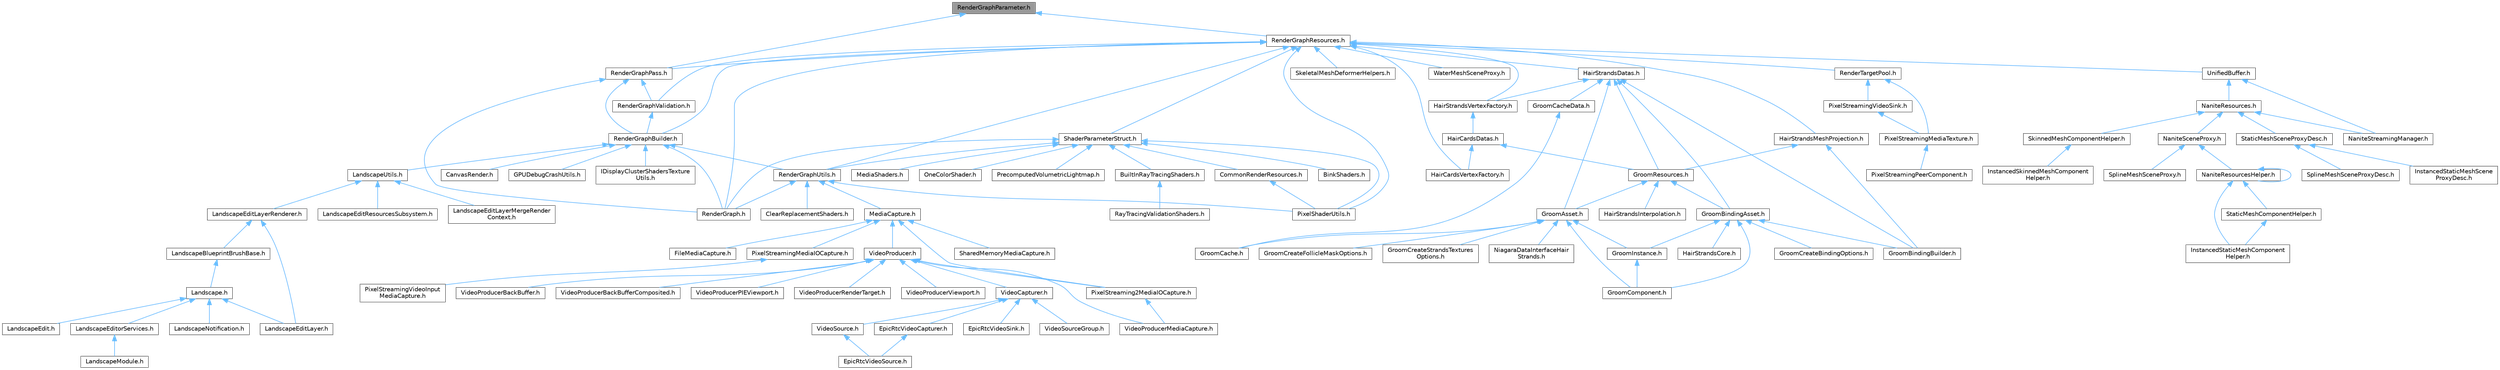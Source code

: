 digraph "RenderGraphParameter.h"
{
 // INTERACTIVE_SVG=YES
 // LATEX_PDF_SIZE
  bgcolor="transparent";
  edge [fontname=Helvetica,fontsize=10,labelfontname=Helvetica,labelfontsize=10];
  node [fontname=Helvetica,fontsize=10,shape=box,height=0.2,width=0.4];
  Node1 [id="Node000001",label="RenderGraphParameter.h",height=0.2,width=0.4,color="gray40", fillcolor="grey60", style="filled", fontcolor="black",tooltip=" "];
  Node1 -> Node2 [id="edge1_Node000001_Node000002",dir="back",color="steelblue1",style="solid",tooltip=" "];
  Node2 [id="Node000002",label="RenderGraphPass.h",height=0.2,width=0.4,color="grey40", fillcolor="white", style="filled",URL="$de/d49/RenderGraphPass_8h.html",tooltip=" "];
  Node2 -> Node3 [id="edge2_Node000002_Node000003",dir="back",color="steelblue1",style="solid",tooltip=" "];
  Node3 [id="Node000003",label="RenderGraph.h",height=0.2,width=0.4,color="grey40", fillcolor="white", style="filled",URL="$d7/dd9/RenderGraph_8h.html",tooltip=" "];
  Node2 -> Node4 [id="edge3_Node000002_Node000004",dir="back",color="steelblue1",style="solid",tooltip=" "];
  Node4 [id="Node000004",label="RenderGraphBuilder.h",height=0.2,width=0.4,color="grey40", fillcolor="white", style="filled",URL="$d4/d7b/RenderGraphBuilder_8h.html",tooltip=" "];
  Node4 -> Node5 [id="edge4_Node000004_Node000005",dir="back",color="steelblue1",style="solid",tooltip=" "];
  Node5 [id="Node000005",label="CanvasRender.h",height=0.2,width=0.4,color="grey40", fillcolor="white", style="filled",URL="$d8/d32/CanvasRender_8h.html",tooltip=" "];
  Node4 -> Node6 [id="edge5_Node000004_Node000006",dir="back",color="steelblue1",style="solid",tooltip=" "];
  Node6 [id="Node000006",label="GPUDebugCrashUtils.h",height=0.2,width=0.4,color="grey40", fillcolor="white", style="filled",URL="$d4/df2/GPUDebugCrashUtils_8h.html",tooltip=" "];
  Node4 -> Node7 [id="edge6_Node000004_Node000007",dir="back",color="steelblue1",style="solid",tooltip=" "];
  Node7 [id="Node000007",label="IDisplayClusterShadersTexture\lUtils.h",height=0.2,width=0.4,color="grey40", fillcolor="white", style="filled",URL="$d3/d83/IDisplayClusterShadersTextureUtils_8h.html",tooltip=" "];
  Node4 -> Node8 [id="edge7_Node000004_Node000008",dir="back",color="steelblue1",style="solid",tooltip=" "];
  Node8 [id="Node000008",label="LandscapeUtils.h",height=0.2,width=0.4,color="grey40", fillcolor="white", style="filled",URL="$d0/dc0/LandscapeUtils_8h.html",tooltip=" "];
  Node8 -> Node9 [id="edge8_Node000008_Node000009",dir="back",color="steelblue1",style="solid",tooltip=" "];
  Node9 [id="Node000009",label="LandscapeEditLayerMergeRender\lContext.h",height=0.2,width=0.4,color="grey40", fillcolor="white", style="filled",URL="$d1/d40/LandscapeEditLayerMergeRenderContext_8h.html",tooltip=" "];
  Node8 -> Node10 [id="edge9_Node000008_Node000010",dir="back",color="steelblue1",style="solid",tooltip=" "];
  Node10 [id="Node000010",label="LandscapeEditLayerRenderer.h",height=0.2,width=0.4,color="grey40", fillcolor="white", style="filled",URL="$d4/ddf/LandscapeEditLayerRenderer_8h.html",tooltip=" "];
  Node10 -> Node11 [id="edge10_Node000010_Node000011",dir="back",color="steelblue1",style="solid",tooltip=" "];
  Node11 [id="Node000011",label="LandscapeBlueprintBrushBase.h",height=0.2,width=0.4,color="grey40", fillcolor="white", style="filled",URL="$d5/de5/LandscapeBlueprintBrushBase_8h.html",tooltip=" "];
  Node11 -> Node12 [id="edge11_Node000011_Node000012",dir="back",color="steelblue1",style="solid",tooltip=" "];
  Node12 [id="Node000012",label="Landscape.h",height=0.2,width=0.4,color="grey40", fillcolor="white", style="filled",URL="$d5/dd6/Landscape_8h.html",tooltip=" "];
  Node12 -> Node13 [id="edge12_Node000012_Node000013",dir="back",color="steelblue1",style="solid",tooltip=" "];
  Node13 [id="Node000013",label="LandscapeEdit.h",height=0.2,width=0.4,color="grey40", fillcolor="white", style="filled",URL="$df/d61/LandscapeEdit_8h.html",tooltip=" "];
  Node12 -> Node14 [id="edge13_Node000012_Node000014",dir="back",color="steelblue1",style="solid",tooltip=" "];
  Node14 [id="Node000014",label="LandscapeEditLayer.h",height=0.2,width=0.4,color="grey40", fillcolor="white", style="filled",URL="$d2/d34/LandscapeEditLayer_8h.html",tooltip=" "];
  Node12 -> Node15 [id="edge14_Node000012_Node000015",dir="back",color="steelblue1",style="solid",tooltip=" "];
  Node15 [id="Node000015",label="LandscapeEditorServices.h",height=0.2,width=0.4,color="grey40", fillcolor="white", style="filled",URL="$d0/de9/LandscapeEditorServices_8h.html",tooltip=" "];
  Node15 -> Node16 [id="edge15_Node000015_Node000016",dir="back",color="steelblue1",style="solid",tooltip=" "];
  Node16 [id="Node000016",label="LandscapeModule.h",height=0.2,width=0.4,color="grey40", fillcolor="white", style="filled",URL="$db/d88/LandscapeModule_8h.html",tooltip=" "];
  Node12 -> Node17 [id="edge16_Node000012_Node000017",dir="back",color="steelblue1",style="solid",tooltip=" "];
  Node17 [id="Node000017",label="LandscapeNotification.h",height=0.2,width=0.4,color="grey40", fillcolor="white", style="filled",URL="$d7/de3/LandscapeNotification_8h.html",tooltip=" "];
  Node10 -> Node14 [id="edge17_Node000010_Node000014",dir="back",color="steelblue1",style="solid",tooltip=" "];
  Node8 -> Node18 [id="edge18_Node000008_Node000018",dir="back",color="steelblue1",style="solid",tooltip=" "];
  Node18 [id="Node000018",label="LandscapeEditResourcesSubsystem.h",height=0.2,width=0.4,color="grey40", fillcolor="white", style="filled",URL="$db/d28/LandscapeEditResourcesSubsystem_8h.html",tooltip=" "];
  Node4 -> Node3 [id="edge19_Node000004_Node000003",dir="back",color="steelblue1",style="solid",tooltip=" "];
  Node4 -> Node19 [id="edge20_Node000004_Node000019",dir="back",color="steelblue1",style="solid",tooltip=" "];
  Node19 [id="Node000019",label="RenderGraphUtils.h",height=0.2,width=0.4,color="grey40", fillcolor="white", style="filled",URL="$d6/d45/RenderGraphUtils_8h.html",tooltip=" "];
  Node19 -> Node20 [id="edge21_Node000019_Node000020",dir="back",color="steelblue1",style="solid",tooltip=" "];
  Node20 [id="Node000020",label="ClearReplacementShaders.h",height=0.2,width=0.4,color="grey40", fillcolor="white", style="filled",URL="$d9/d4e/ClearReplacementShaders_8h.html",tooltip=" "];
  Node19 -> Node21 [id="edge22_Node000019_Node000021",dir="back",color="steelblue1",style="solid",tooltip=" "];
  Node21 [id="Node000021",label="MediaCapture.h",height=0.2,width=0.4,color="grey40", fillcolor="white", style="filled",URL="$d2/d9c/MediaCapture_8h.html",tooltip=" "];
  Node21 -> Node22 [id="edge23_Node000021_Node000022",dir="back",color="steelblue1",style="solid",tooltip=" "];
  Node22 [id="Node000022",label="FileMediaCapture.h",height=0.2,width=0.4,color="grey40", fillcolor="white", style="filled",URL="$da/d0b/FileMediaCapture_8h.html",tooltip=" "];
  Node21 -> Node23 [id="edge24_Node000021_Node000023",dir="back",color="steelblue1",style="solid",tooltip=" "];
  Node23 [id="Node000023",label="PixelStreaming2MediaIOCapture.h",height=0.2,width=0.4,color="grey40", fillcolor="white", style="filled",URL="$d3/d67/PixelStreaming2MediaIOCapture_8h.html",tooltip=" "];
  Node23 -> Node24 [id="edge25_Node000023_Node000024",dir="back",color="steelblue1",style="solid",tooltip=" "];
  Node24 [id="Node000024",label="VideoProducerMediaCapture.h",height=0.2,width=0.4,color="grey40", fillcolor="white", style="filled",URL="$db/df1/VideoProducerMediaCapture_8h.html",tooltip=" "];
  Node21 -> Node25 [id="edge26_Node000021_Node000025",dir="back",color="steelblue1",style="solid",tooltip=" "];
  Node25 [id="Node000025",label="PixelStreamingMediaIOCapture.h",height=0.2,width=0.4,color="grey40", fillcolor="white", style="filled",URL="$df/dfa/PixelStreamingMediaIOCapture_8h.html",tooltip=" "];
  Node25 -> Node26 [id="edge27_Node000025_Node000026",dir="back",color="steelblue1",style="solid",tooltip=" "];
  Node26 [id="Node000026",label="PixelStreamingVideoInput\lMediaCapture.h",height=0.2,width=0.4,color="grey40", fillcolor="white", style="filled",URL="$d1/dd3/PixelStreamingVideoInputMediaCapture_8h.html",tooltip=" "];
  Node21 -> Node27 [id="edge28_Node000021_Node000027",dir="back",color="steelblue1",style="solid",tooltip=" "];
  Node27 [id="Node000027",label="SharedMemoryMediaCapture.h",height=0.2,width=0.4,color="grey40", fillcolor="white", style="filled",URL="$d7/d60/SharedMemoryMediaCapture_8h.html",tooltip=" "];
  Node21 -> Node28 [id="edge29_Node000021_Node000028",dir="back",color="steelblue1",style="solid",tooltip=" "];
  Node28 [id="Node000028",label="VideoProducer.h",height=0.2,width=0.4,color="grey40", fillcolor="white", style="filled",URL="$da/d79/VideoProducer_8h.html",tooltip=" "];
  Node28 -> Node23 [id="edge30_Node000028_Node000023",dir="back",color="steelblue1",style="solid",tooltip=" "];
  Node28 -> Node29 [id="edge31_Node000028_Node000029",dir="back",color="steelblue1",style="solid",tooltip=" "];
  Node29 [id="Node000029",label="VideoCapturer.h",height=0.2,width=0.4,color="grey40", fillcolor="white", style="filled",URL="$d0/da2/VideoCapturer_8h.html",tooltip=" "];
  Node29 -> Node30 [id="edge32_Node000029_Node000030",dir="back",color="steelblue1",style="solid",tooltip=" "];
  Node30 [id="Node000030",label="EpicRtcVideoCapturer.h",height=0.2,width=0.4,color="grey40", fillcolor="white", style="filled",URL="$d9/df6/EpicRtcVideoCapturer_8h.html",tooltip=" "];
  Node30 -> Node31 [id="edge33_Node000030_Node000031",dir="back",color="steelblue1",style="solid",tooltip=" "];
  Node31 [id="Node000031",label="EpicRtcVideoSource.h",height=0.2,width=0.4,color="grey40", fillcolor="white", style="filled",URL="$da/dcc/EpicRtcVideoSource_8h.html",tooltip=" "];
  Node29 -> Node32 [id="edge34_Node000029_Node000032",dir="back",color="steelblue1",style="solid",tooltip=" "];
  Node32 [id="Node000032",label="EpicRtcVideoSink.h",height=0.2,width=0.4,color="grey40", fillcolor="white", style="filled",URL="$d1/d21/EpicRtcVideoSink_8h.html",tooltip=" "];
  Node29 -> Node33 [id="edge35_Node000029_Node000033",dir="back",color="steelblue1",style="solid",tooltip=" "];
  Node33 [id="Node000033",label="VideoSource.h",height=0.2,width=0.4,color="grey40", fillcolor="white", style="filled",URL="$d4/d01/VideoSource_8h.html",tooltip=" "];
  Node33 -> Node31 [id="edge36_Node000033_Node000031",dir="back",color="steelblue1",style="solid",tooltip=" "];
  Node29 -> Node34 [id="edge37_Node000029_Node000034",dir="back",color="steelblue1",style="solid",tooltip=" "];
  Node34 [id="Node000034",label="VideoSourceGroup.h",height=0.2,width=0.4,color="grey40", fillcolor="white", style="filled",URL="$d6/d38/VideoSourceGroup_8h.html",tooltip=" "];
  Node28 -> Node35 [id="edge38_Node000028_Node000035",dir="back",color="steelblue1",style="solid",tooltip=" "];
  Node35 [id="Node000035",label="VideoProducerBackBuffer.h",height=0.2,width=0.4,color="grey40", fillcolor="white", style="filled",URL="$d0/d18/VideoProducerBackBuffer_8h.html",tooltip=" "];
  Node28 -> Node36 [id="edge39_Node000028_Node000036",dir="back",color="steelblue1",style="solid",tooltip=" "];
  Node36 [id="Node000036",label="VideoProducerBackBufferComposited.h",height=0.2,width=0.4,color="grey40", fillcolor="white", style="filled",URL="$d5/d3e/VideoProducerBackBufferComposited_8h.html",tooltip=" "];
  Node28 -> Node24 [id="edge40_Node000028_Node000024",dir="back",color="steelblue1",style="solid",tooltip=" "];
  Node28 -> Node37 [id="edge41_Node000028_Node000037",dir="back",color="steelblue1",style="solid",tooltip=" "];
  Node37 [id="Node000037",label="VideoProducerPIEViewport.h",height=0.2,width=0.4,color="grey40", fillcolor="white", style="filled",URL="$dc/df8/VideoProducerPIEViewport_8h.html",tooltip=" "];
  Node28 -> Node38 [id="edge42_Node000028_Node000038",dir="back",color="steelblue1",style="solid",tooltip=" "];
  Node38 [id="Node000038",label="VideoProducerRenderTarget.h",height=0.2,width=0.4,color="grey40", fillcolor="white", style="filled",URL="$de/df9/VideoProducerRenderTarget_8h.html",tooltip=" "];
  Node28 -> Node39 [id="edge43_Node000028_Node000039",dir="back",color="steelblue1",style="solid",tooltip=" "];
  Node39 [id="Node000039",label="VideoProducerViewport.h",height=0.2,width=0.4,color="grey40", fillcolor="white", style="filled",URL="$d8/d79/VideoProducerViewport_8h.html",tooltip=" "];
  Node19 -> Node40 [id="edge44_Node000019_Node000040",dir="back",color="steelblue1",style="solid",tooltip=" "];
  Node40 [id="Node000040",label="PixelShaderUtils.h",height=0.2,width=0.4,color="grey40", fillcolor="white", style="filled",URL="$d1/dc7/PixelShaderUtils_8h.html",tooltip=" "];
  Node19 -> Node3 [id="edge45_Node000019_Node000003",dir="back",color="steelblue1",style="solid",tooltip=" "];
  Node2 -> Node41 [id="edge46_Node000002_Node000041",dir="back",color="steelblue1",style="solid",tooltip=" "];
  Node41 [id="Node000041",label="RenderGraphValidation.h",height=0.2,width=0.4,color="grey40", fillcolor="white", style="filled",URL="$db/dc5/RenderGraphValidation_8h.html",tooltip=" "];
  Node41 -> Node4 [id="edge47_Node000041_Node000004",dir="back",color="steelblue1",style="solid",tooltip=" "];
  Node1 -> Node42 [id="edge48_Node000001_Node000042",dir="back",color="steelblue1",style="solid",tooltip=" "];
  Node42 [id="Node000042",label="RenderGraphResources.h",height=0.2,width=0.4,color="grey40", fillcolor="white", style="filled",URL="$da/da0/RenderGraphResources_8h.html",tooltip=" "];
  Node42 -> Node43 [id="edge49_Node000042_Node000043",dir="back",color="steelblue1",style="solid",tooltip=" "];
  Node43 [id="Node000043",label="HairCardsVertexFactory.h",height=0.2,width=0.4,color="grey40", fillcolor="white", style="filled",URL="$de/d8e/HairCardsVertexFactory_8h.html",tooltip=" "];
  Node42 -> Node44 [id="edge50_Node000042_Node000044",dir="back",color="steelblue1",style="solid",tooltip=" "];
  Node44 [id="Node000044",label="HairStrandsDatas.h",height=0.2,width=0.4,color="grey40", fillcolor="white", style="filled",URL="$d6/daf/HairStrandsDatas_8h.html",tooltip=" "];
  Node44 -> Node45 [id="edge51_Node000044_Node000045",dir="back",color="steelblue1",style="solid",tooltip=" "];
  Node45 [id="Node000045",label="GroomAsset.h",height=0.2,width=0.4,color="grey40", fillcolor="white", style="filled",URL="$d8/df1/GroomAsset_8h.html",tooltip=" "];
  Node45 -> Node46 [id="edge52_Node000045_Node000046",dir="back",color="steelblue1",style="solid",tooltip=" "];
  Node46 [id="Node000046",label="GroomCache.h",height=0.2,width=0.4,color="grey40", fillcolor="white", style="filled",URL="$d7/d6e/GroomCache_8h.html",tooltip=" "];
  Node45 -> Node47 [id="edge53_Node000045_Node000047",dir="back",color="steelblue1",style="solid",tooltip=" "];
  Node47 [id="Node000047",label="GroomComponent.h",height=0.2,width=0.4,color="grey40", fillcolor="white", style="filled",URL="$de/d2e/GroomComponent_8h.html",tooltip=" "];
  Node45 -> Node48 [id="edge54_Node000045_Node000048",dir="back",color="steelblue1",style="solid",tooltip=" "];
  Node48 [id="Node000048",label="GroomCreateFollicleMaskOptions.h",height=0.2,width=0.4,color="grey40", fillcolor="white", style="filled",URL="$d7/d8b/GroomCreateFollicleMaskOptions_8h.html",tooltip=" "];
  Node45 -> Node49 [id="edge55_Node000045_Node000049",dir="back",color="steelblue1",style="solid",tooltip=" "];
  Node49 [id="Node000049",label="GroomCreateStrandsTextures\lOptions.h",height=0.2,width=0.4,color="grey40", fillcolor="white", style="filled",URL="$da/dfc/GroomCreateStrandsTexturesOptions_8h.html",tooltip=" "];
  Node45 -> Node50 [id="edge56_Node000045_Node000050",dir="back",color="steelblue1",style="solid",tooltip=" "];
  Node50 [id="Node000050",label="GroomInstance.h",height=0.2,width=0.4,color="grey40", fillcolor="white", style="filled",URL="$dd/d47/GroomInstance_8h.html",tooltip=" "];
  Node50 -> Node47 [id="edge57_Node000050_Node000047",dir="back",color="steelblue1",style="solid",tooltip=" "];
  Node45 -> Node51 [id="edge58_Node000045_Node000051",dir="back",color="steelblue1",style="solid",tooltip=" "];
  Node51 [id="Node000051",label="NiagaraDataInterfaceHair\lStrands.h",height=0.2,width=0.4,color="grey40", fillcolor="white", style="filled",URL="$da/dd2/NiagaraDataInterfaceHairStrands_8h.html",tooltip=" "];
  Node44 -> Node52 [id="edge59_Node000044_Node000052",dir="back",color="steelblue1",style="solid",tooltip=" "];
  Node52 [id="Node000052",label="GroomBindingAsset.h",height=0.2,width=0.4,color="grey40", fillcolor="white", style="filled",URL="$de/d26/GroomBindingAsset_8h.html",tooltip=" "];
  Node52 -> Node53 [id="edge60_Node000052_Node000053",dir="back",color="steelblue1",style="solid",tooltip=" "];
  Node53 [id="Node000053",label="GroomBindingBuilder.h",height=0.2,width=0.4,color="grey40", fillcolor="white", style="filled",URL="$d2/d2f/GroomBindingBuilder_8h.html",tooltip=" "];
  Node52 -> Node47 [id="edge61_Node000052_Node000047",dir="back",color="steelblue1",style="solid",tooltip=" "];
  Node52 -> Node54 [id="edge62_Node000052_Node000054",dir="back",color="steelblue1",style="solid",tooltip=" "];
  Node54 [id="Node000054",label="GroomCreateBindingOptions.h",height=0.2,width=0.4,color="grey40", fillcolor="white", style="filled",URL="$d5/dba/GroomCreateBindingOptions_8h.html",tooltip=" "];
  Node52 -> Node50 [id="edge63_Node000052_Node000050",dir="back",color="steelblue1",style="solid",tooltip=" "];
  Node52 -> Node55 [id="edge64_Node000052_Node000055",dir="back",color="steelblue1",style="solid",tooltip=" "];
  Node55 [id="Node000055",label="HairStrandsCore.h",height=0.2,width=0.4,color="grey40", fillcolor="white", style="filled",URL="$d7/def/HairStrandsCore_8h.html",tooltip=" "];
  Node44 -> Node53 [id="edge65_Node000044_Node000053",dir="back",color="steelblue1",style="solid",tooltip=" "];
  Node44 -> Node56 [id="edge66_Node000044_Node000056",dir="back",color="steelblue1",style="solid",tooltip=" "];
  Node56 [id="Node000056",label="GroomCacheData.h",height=0.2,width=0.4,color="grey40", fillcolor="white", style="filled",URL="$d3/d80/GroomCacheData_8h.html",tooltip=" "];
  Node56 -> Node46 [id="edge67_Node000056_Node000046",dir="back",color="steelblue1",style="solid",tooltip=" "];
  Node44 -> Node57 [id="edge68_Node000044_Node000057",dir="back",color="steelblue1",style="solid",tooltip=" "];
  Node57 [id="Node000057",label="GroomResources.h",height=0.2,width=0.4,color="grey40", fillcolor="white", style="filled",URL="$d0/d70/GroomResources_8h.html",tooltip=" "];
  Node57 -> Node45 [id="edge69_Node000057_Node000045",dir="back",color="steelblue1",style="solid",tooltip=" "];
  Node57 -> Node52 [id="edge70_Node000057_Node000052",dir="back",color="steelblue1",style="solid",tooltip=" "];
  Node57 -> Node58 [id="edge71_Node000057_Node000058",dir="back",color="steelblue1",style="solid",tooltip=" "];
  Node58 [id="Node000058",label="HairStrandsInterpolation.h",height=0.2,width=0.4,color="grey40", fillcolor="white", style="filled",URL="$de/dab/HairStrandsInterpolation_8h.html",tooltip=" "];
  Node44 -> Node59 [id="edge72_Node000044_Node000059",dir="back",color="steelblue1",style="solid",tooltip=" "];
  Node59 [id="Node000059",label="HairStrandsVertexFactory.h",height=0.2,width=0.4,color="grey40", fillcolor="white", style="filled",URL="$d0/d1c/HairStrandsVertexFactory_8h.html",tooltip=" "];
  Node59 -> Node60 [id="edge73_Node000059_Node000060",dir="back",color="steelblue1",style="solid",tooltip=" "];
  Node60 [id="Node000060",label="HairCardsDatas.h",height=0.2,width=0.4,color="grey40", fillcolor="white", style="filled",URL="$da/d01/HairCardsDatas_8h.html",tooltip=" "];
  Node60 -> Node57 [id="edge74_Node000060_Node000057",dir="back",color="steelblue1",style="solid",tooltip=" "];
  Node60 -> Node43 [id="edge75_Node000060_Node000043",dir="back",color="steelblue1",style="solid",tooltip=" "];
  Node42 -> Node61 [id="edge76_Node000042_Node000061",dir="back",color="steelblue1",style="solid",tooltip=" "];
  Node61 [id="Node000061",label="HairStrandsMeshProjection.h",height=0.2,width=0.4,color="grey40", fillcolor="white", style="filled",URL="$d9/d55/HairStrandsMeshProjection_8h.html",tooltip=" "];
  Node61 -> Node53 [id="edge77_Node000061_Node000053",dir="back",color="steelblue1",style="solid",tooltip=" "];
  Node61 -> Node57 [id="edge78_Node000061_Node000057",dir="back",color="steelblue1",style="solid",tooltip=" "];
  Node42 -> Node59 [id="edge79_Node000042_Node000059",dir="back",color="steelblue1",style="solid",tooltip=" "];
  Node42 -> Node40 [id="edge80_Node000042_Node000040",dir="back",color="steelblue1",style="solid",tooltip=" "];
  Node42 -> Node3 [id="edge81_Node000042_Node000003",dir="back",color="steelblue1",style="solid",tooltip=" "];
  Node42 -> Node4 [id="edge82_Node000042_Node000004",dir="back",color="steelblue1",style="solid",tooltip=" "];
  Node42 -> Node2 [id="edge83_Node000042_Node000002",dir="back",color="steelblue1",style="solid",tooltip=" "];
  Node42 -> Node19 [id="edge84_Node000042_Node000019",dir="back",color="steelblue1",style="solid",tooltip=" "];
  Node42 -> Node41 [id="edge85_Node000042_Node000041",dir="back",color="steelblue1",style="solid",tooltip=" "];
  Node42 -> Node62 [id="edge86_Node000042_Node000062",dir="back",color="steelblue1",style="solid",tooltip=" "];
  Node62 [id="Node000062",label="RenderTargetPool.h",height=0.2,width=0.4,color="grey40", fillcolor="white", style="filled",URL="$d5/d5a/RenderTargetPool_8h.html",tooltip=" "];
  Node62 -> Node63 [id="edge87_Node000062_Node000063",dir="back",color="steelblue1",style="solid",tooltip=" "];
  Node63 [id="Node000063",label="PixelStreamingMediaTexture.h",height=0.2,width=0.4,color="grey40", fillcolor="white", style="filled",URL="$dc/d93/PixelStreamingMediaTexture_8h.html",tooltip=" "];
  Node63 -> Node64 [id="edge88_Node000063_Node000064",dir="back",color="steelblue1",style="solid",tooltip=" "];
  Node64 [id="Node000064",label="PixelStreamingPeerComponent.h",height=0.2,width=0.4,color="grey40", fillcolor="white", style="filled",URL="$de/d4d/PixelStreamingPeerComponent_8h.html",tooltip=" "];
  Node62 -> Node65 [id="edge89_Node000062_Node000065",dir="back",color="steelblue1",style="solid",tooltip=" "];
  Node65 [id="Node000065",label="PixelStreamingVideoSink.h",height=0.2,width=0.4,color="grey40", fillcolor="white", style="filled",URL="$da/deb/PixelStreamingVideoSink_8h.html",tooltip=" "];
  Node65 -> Node63 [id="edge90_Node000065_Node000063",dir="back",color="steelblue1",style="solid",tooltip=" "];
  Node42 -> Node66 [id="edge91_Node000042_Node000066",dir="back",color="steelblue1",style="solid",tooltip=" "];
  Node66 [id="Node000066",label="ShaderParameterStruct.h",height=0.2,width=0.4,color="grey40", fillcolor="white", style="filled",URL="$dc/d10/ShaderParameterStruct_8h.html",tooltip=" "];
  Node66 -> Node67 [id="edge92_Node000066_Node000067",dir="back",color="steelblue1",style="solid",tooltip=" "];
  Node67 [id="Node000067",label="BinkShaders.h",height=0.2,width=0.4,color="grey40", fillcolor="white", style="filled",URL="$d8/d97/BinkShaders_8h.html",tooltip=" "];
  Node66 -> Node68 [id="edge93_Node000066_Node000068",dir="back",color="steelblue1",style="solid",tooltip=" "];
  Node68 [id="Node000068",label="BuiltInRayTracingShaders.h",height=0.2,width=0.4,color="grey40", fillcolor="white", style="filled",URL="$d4/d9b/BuiltInRayTracingShaders_8h.html",tooltip=" "];
  Node68 -> Node69 [id="edge94_Node000068_Node000069",dir="back",color="steelblue1",style="solid",tooltip=" "];
  Node69 [id="Node000069",label="RayTracingValidationShaders.h",height=0.2,width=0.4,color="grey40", fillcolor="white", style="filled",URL="$d2/d6c/RayTracingValidationShaders_8h.html",tooltip=" "];
  Node66 -> Node70 [id="edge95_Node000066_Node000070",dir="back",color="steelblue1",style="solid",tooltip=" "];
  Node70 [id="Node000070",label="CommonRenderResources.h",height=0.2,width=0.4,color="grey40", fillcolor="white", style="filled",URL="$d3/d27/CommonRenderResources_8h.html",tooltip=" "];
  Node70 -> Node40 [id="edge96_Node000070_Node000040",dir="back",color="steelblue1",style="solid",tooltip=" "];
  Node66 -> Node71 [id="edge97_Node000066_Node000071",dir="back",color="steelblue1",style="solid",tooltip=" "];
  Node71 [id="Node000071",label="MediaShaders.h",height=0.2,width=0.4,color="grey40", fillcolor="white", style="filled",URL="$de/dcb/MediaShaders_8h.html",tooltip=" "];
  Node66 -> Node72 [id="edge98_Node000066_Node000072",dir="back",color="steelblue1",style="solid",tooltip=" "];
  Node72 [id="Node000072",label="OneColorShader.h",height=0.2,width=0.4,color="grey40", fillcolor="white", style="filled",URL="$dc/d2c/OneColorShader_8h.html",tooltip=" "];
  Node66 -> Node40 [id="edge99_Node000066_Node000040",dir="back",color="steelblue1",style="solid",tooltip=" "];
  Node66 -> Node73 [id="edge100_Node000066_Node000073",dir="back",color="steelblue1",style="solid",tooltip=" "];
  Node73 [id="Node000073",label="PrecomputedVolumetricLightmap.h",height=0.2,width=0.4,color="grey40", fillcolor="white", style="filled",URL="$d8/d75/PrecomputedVolumetricLightmap_8h.html",tooltip=" "];
  Node66 -> Node3 [id="edge101_Node000066_Node000003",dir="back",color="steelblue1",style="solid",tooltip=" "];
  Node66 -> Node19 [id="edge102_Node000066_Node000019",dir="back",color="steelblue1",style="solid",tooltip=" "];
  Node42 -> Node74 [id="edge103_Node000042_Node000074",dir="back",color="steelblue1",style="solid",tooltip=" "];
  Node74 [id="Node000074",label="SkeletalMeshDeformerHelpers.h",height=0.2,width=0.4,color="grey40", fillcolor="white", style="filled",URL="$de/dc7/SkeletalMeshDeformerHelpers_8h.html",tooltip=" "];
  Node42 -> Node75 [id="edge104_Node000042_Node000075",dir="back",color="steelblue1",style="solid",tooltip=" "];
  Node75 [id="Node000075",label="UnifiedBuffer.h",height=0.2,width=0.4,color="grey40", fillcolor="white", style="filled",URL="$d3/d39/UnifiedBuffer_8h.html",tooltip=" "];
  Node75 -> Node76 [id="edge105_Node000075_Node000076",dir="back",color="steelblue1",style="solid",tooltip=" "];
  Node76 [id="Node000076",label="NaniteResources.h",height=0.2,width=0.4,color="grey40", fillcolor="white", style="filled",URL="$d7/d8b/NaniteResources_8h.html",tooltip=" "];
  Node76 -> Node77 [id="edge106_Node000076_Node000077",dir="back",color="steelblue1",style="solid",tooltip=" "];
  Node77 [id="Node000077",label="NaniteSceneProxy.h",height=0.2,width=0.4,color="grey40", fillcolor="white", style="filled",URL="$de/dae/NaniteSceneProxy_8h.html",tooltip=" "];
  Node77 -> Node78 [id="edge107_Node000077_Node000078",dir="back",color="steelblue1",style="solid",tooltip=" "];
  Node78 [id="Node000078",label="NaniteResourcesHelper.h",height=0.2,width=0.4,color="grey40", fillcolor="white", style="filled",URL="$dc/d48/NaniteResourcesHelper_8h.html",tooltip=" "];
  Node78 -> Node79 [id="edge108_Node000078_Node000079",dir="back",color="steelblue1",style="solid",tooltip=" "];
  Node79 [id="Node000079",label="InstancedStaticMeshComponent\lHelper.h",height=0.2,width=0.4,color="grey40", fillcolor="white", style="filled",URL="$dc/dc7/InstancedStaticMeshComponentHelper_8h.html",tooltip=" "];
  Node78 -> Node78 [id="edge109_Node000078_Node000078",dir="back",color="steelblue1",style="solid",tooltip=" "];
  Node78 -> Node80 [id="edge110_Node000078_Node000080",dir="back",color="steelblue1",style="solid",tooltip=" "];
  Node80 [id="Node000080",label="StaticMeshComponentHelper.h",height=0.2,width=0.4,color="grey40", fillcolor="white", style="filled",URL="$dc/dc1/StaticMeshComponentHelper_8h.html",tooltip=" "];
  Node80 -> Node79 [id="edge111_Node000080_Node000079",dir="back",color="steelblue1",style="solid",tooltip=" "];
  Node77 -> Node81 [id="edge112_Node000077_Node000081",dir="back",color="steelblue1",style="solid",tooltip=" "];
  Node81 [id="Node000081",label="SplineMeshSceneProxy.h",height=0.2,width=0.4,color="grey40", fillcolor="white", style="filled",URL="$dd/dcb/SplineMeshSceneProxy_8h.html",tooltip=" "];
  Node76 -> Node82 [id="edge113_Node000076_Node000082",dir="back",color="steelblue1",style="solid",tooltip=" "];
  Node82 [id="Node000082",label="NaniteStreamingManager.h",height=0.2,width=0.4,color="grey40", fillcolor="white", style="filled",URL="$d2/d3f/NaniteStreamingManager_8h.html",tooltip=" "];
  Node76 -> Node83 [id="edge114_Node000076_Node000083",dir="back",color="steelblue1",style="solid",tooltip=" "];
  Node83 [id="Node000083",label="SkinnedMeshComponentHelper.h",height=0.2,width=0.4,color="grey40", fillcolor="white", style="filled",URL="$db/d81/SkinnedMeshComponentHelper_8h.html",tooltip=" "];
  Node83 -> Node84 [id="edge115_Node000083_Node000084",dir="back",color="steelblue1",style="solid",tooltip=" "];
  Node84 [id="Node000084",label="InstancedSkinnedMeshComponent\lHelper.h",height=0.2,width=0.4,color="grey40", fillcolor="white", style="filled",URL="$d1/d86/InstancedSkinnedMeshComponentHelper_8h.html",tooltip=" "];
  Node76 -> Node85 [id="edge116_Node000076_Node000085",dir="back",color="steelblue1",style="solid",tooltip=" "];
  Node85 [id="Node000085",label="StaticMeshSceneProxyDesc.h",height=0.2,width=0.4,color="grey40", fillcolor="white", style="filled",URL="$d0/d31/StaticMeshSceneProxyDesc_8h.html",tooltip=" "];
  Node85 -> Node86 [id="edge117_Node000085_Node000086",dir="back",color="steelblue1",style="solid",tooltip=" "];
  Node86 [id="Node000086",label="InstancedStaticMeshScene\lProxyDesc.h",height=0.2,width=0.4,color="grey40", fillcolor="white", style="filled",URL="$db/dcf/InstancedStaticMeshSceneProxyDesc_8h.html",tooltip=" "];
  Node85 -> Node87 [id="edge118_Node000085_Node000087",dir="back",color="steelblue1",style="solid",tooltip=" "];
  Node87 [id="Node000087",label="SplineMeshSceneProxyDesc.h",height=0.2,width=0.4,color="grey40", fillcolor="white", style="filled",URL="$db/d1b/SplineMeshSceneProxyDesc_8h.html",tooltip=" "];
  Node75 -> Node82 [id="edge119_Node000075_Node000082",dir="back",color="steelblue1",style="solid",tooltip=" "];
  Node42 -> Node88 [id="edge120_Node000042_Node000088",dir="back",color="steelblue1",style="solid",tooltip=" "];
  Node88 [id="Node000088",label="WaterMeshSceneProxy.h",height=0.2,width=0.4,color="grey40", fillcolor="white", style="filled",URL="$d2/d6c/WaterMeshSceneProxy_8h.html",tooltip=" "];
}
